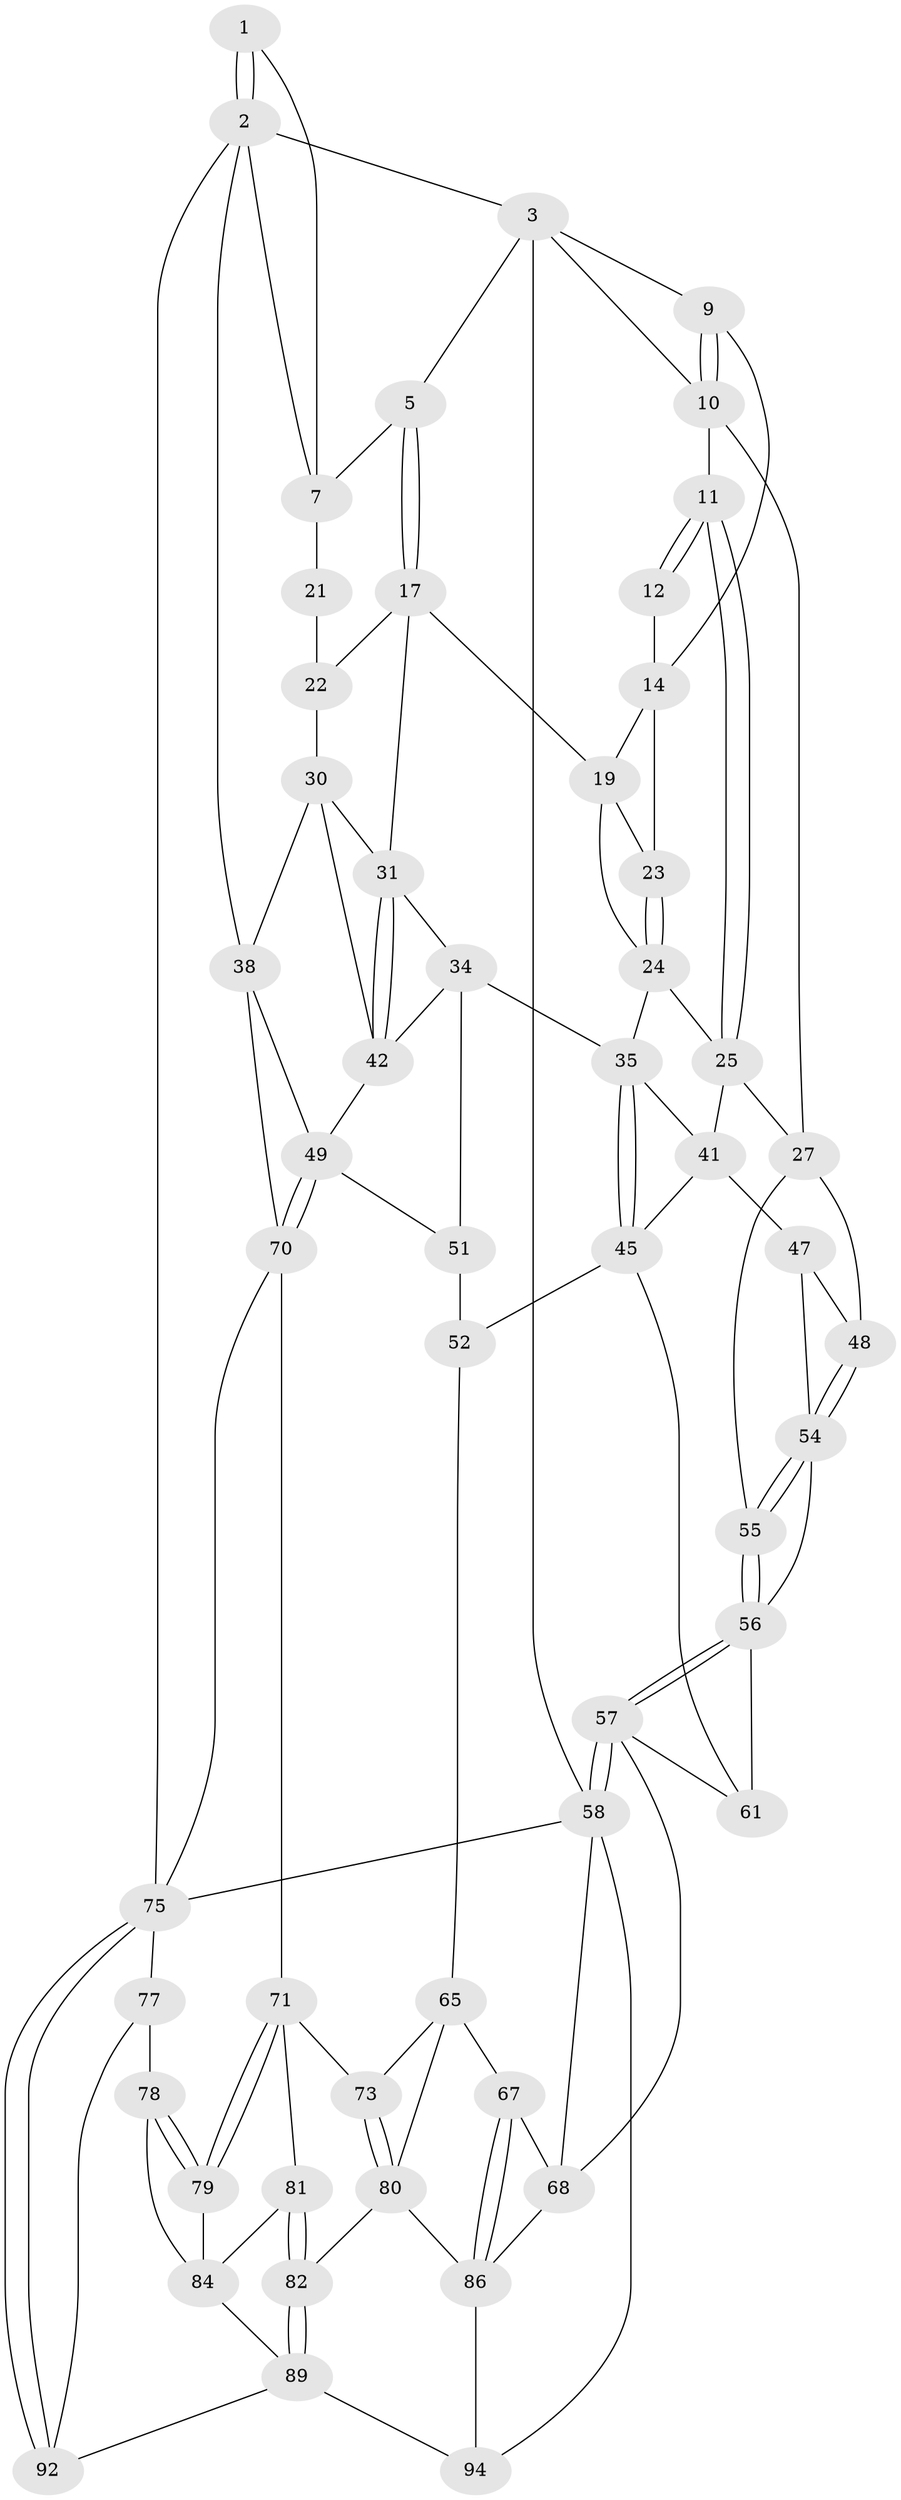 // original degree distribution, {3: 0.0425531914893617, 6: 0.18085106382978725, 5: 0.6170212765957447, 4: 0.1595744680851064}
// Generated by graph-tools (version 1.1) at 2025/11/02/27/25 16:11:53]
// undirected, 55 vertices, 120 edges
graph export_dot {
graph [start="1"]
  node [color=gray90,style=filled];
  1 [pos="+0.8527650724500474+0"];
  2 [pos="+1+0",super="+37"];
  3 [pos="+0+0",super="+4"];
  5 [pos="+0.5749255356711509+0",super="+6"];
  7 [pos="+0.9589111753955458+0.2554448777517386",super="+8"];
  9 [pos="+0.29559848240913716+0.028259492080640717",super="+13"];
  10 [pos="+0.11968158443855682+0.06734840410290907",super="+16"];
  11 [pos="+0.21136620018505034+0.14698047422348628"];
  12 [pos="+0.2743208912025964+0.07948484703562385"];
  14 [pos="+0.35494154480499246+0.11894299119820023",super="+15"];
  17 [pos="+0.6159359353788181+0.02081602109918911",super="+18"];
  19 [pos="+0.4690831229076872+0.21458714989887845",super="+20"];
  21 [pos="+0.80153172420857+0.16350717475366486"];
  22 [pos="+0.6394565807258663+0.04283085053676552",super="+29"];
  23 [pos="+0.29716347939262455+0.18984601482738028"];
  24 [pos="+0.26535134012063116+0.23789341389801835",super="+33"];
  25 [pos="+0.2581740344809496+0.23544969930031165",super="+26"];
  27 [pos="+0.06438510399168286+0.29865445888450115",super="+28"];
  30 [pos="+0.6747930094799584+0.30897008063833575",super="+40"];
  31 [pos="+0.5402581292453535+0.28737393521445814",super="+32"];
  34 [pos="+0.4907800483144239+0.3449603482159684",super="+44"];
  35 [pos="+0.33780353286607484+0.39287245967839074",super="+36"];
  38 [pos="+1+0.35753998895014294",super="+39"];
  41 [pos="+0.18446590729142212+0.3740202768865094",super="+46"];
  42 [pos="+0.6374924487354116+0.4011891657537813",super="+43"];
  45 [pos="+0.32551586203338095+0.4315084976714794",super="+53"];
  47 [pos="+0.14660281010945522+0.49375986923488846"];
  48 [pos="+0.10132928999498401+0.45605807886612887"];
  49 [pos="+0.6731098887892387+0.5649325506417615",super="+50"];
  51 [pos="+0.47154652773203276+0.4968430607181261",super="+60"];
  52 [pos="+0.414230902496338+0.5302038966289173",super="+64"];
  54 [pos="+0+0.5227881825838377",super="+63"];
  55 [pos="+0+0.5654310831129522"];
  56 [pos="+0+0.702691435764656",super="+62"];
  57 [pos="+0+0.7051684567369144",super="+69"];
  58 [pos="+0+0.7888932602496397",super="+59"];
  61 [pos="+0.2704353488853395+0.6853366796111501"];
  65 [pos="+0.5158298116976988+0.6766419773052456",super="+66"];
  67 [pos="+0.28908548641551085+0.7449652712729399"];
  68 [pos="+0.2845942258608056+0.7377439805456422",super="+85"];
  70 [pos="+0.7157744134097052+0.6412416944228049",super="+74"];
  71 [pos="+0.7074193577868777+0.7023714481896117",super="+72"];
  73 [pos="+0.5571425756859882+0.7313709983764235"];
  75 [pos="+1+1",super="+76"];
  77 [pos="+0.9980705357404472+0.7563104004355199",super="+91"];
  78 [pos="+0.9902323469977058+0.7611405564730888",super="+90"];
  79 [pos="+0.8323812862778537+0.7903302205963719"];
  80 [pos="+0.527329486931664+0.8698784702006871",super="+83"];
  81 [pos="+0.6749694573630359+0.8474591674004386"];
  82 [pos="+0.5684017655361716+0.9267527387796988"];
  84 [pos="+0.7461338863862936+0.8684663416526476",super="+88"];
  86 [pos="+0.2543138659903241+0.947882018350133",super="+87"];
  89 [pos="+0.6317217671479812+1",super="+93"];
  92 [pos="+0.8927206065595903+1"];
  94 [pos="+0.24079813898489183+1"];
  1 -- 2;
  1 -- 2;
  1 -- 7;
  2 -- 3;
  2 -- 75;
  2 -- 38;
  2 -- 7;
  3 -- 5;
  3 -- 58;
  3 -- 10;
  3 -- 9;
  5 -- 17;
  5 -- 17;
  5 -- 7;
  7 -- 21;
  9 -- 10;
  9 -- 10;
  9 -- 14;
  10 -- 11;
  10 -- 27;
  11 -- 12;
  11 -- 12;
  11 -- 25;
  11 -- 25;
  12 -- 14;
  14 -- 23;
  14 -- 19;
  17 -- 22;
  17 -- 19;
  17 -- 31;
  19 -- 24;
  19 -- 23;
  21 -- 22 [weight=2];
  22 -- 30;
  23 -- 24;
  23 -- 24;
  24 -- 25;
  24 -- 35;
  25 -- 27;
  25 -- 41;
  27 -- 48;
  27 -- 55;
  30 -- 31;
  30 -- 38;
  30 -- 42;
  31 -- 42;
  31 -- 42;
  31 -- 34;
  34 -- 35;
  34 -- 51;
  34 -- 42;
  35 -- 45;
  35 -- 45;
  35 -- 41;
  38 -- 49;
  38 -- 70;
  41 -- 45;
  41 -- 47;
  42 -- 49;
  45 -- 61;
  45 -- 52;
  47 -- 48;
  47 -- 54;
  48 -- 54;
  48 -- 54;
  49 -- 70;
  49 -- 70;
  49 -- 51;
  51 -- 52 [weight=2];
  52 -- 65;
  54 -- 55;
  54 -- 55;
  54 -- 56;
  55 -- 56;
  55 -- 56;
  56 -- 57;
  56 -- 57;
  56 -- 61;
  57 -- 58;
  57 -- 58;
  57 -- 68;
  57 -- 61;
  58 -- 68;
  58 -- 75;
  58 -- 94;
  65 -- 73;
  65 -- 80;
  65 -- 67;
  67 -- 68;
  67 -- 86;
  67 -- 86;
  68 -- 86;
  70 -- 71;
  70 -- 75;
  71 -- 79;
  71 -- 79;
  71 -- 73;
  71 -- 81;
  73 -- 80;
  73 -- 80;
  75 -- 92;
  75 -- 92;
  75 -- 77;
  77 -- 78 [weight=2];
  77 -- 92;
  78 -- 79;
  78 -- 79;
  78 -- 84;
  79 -- 84;
  80 -- 82;
  80 -- 86;
  81 -- 82;
  81 -- 82;
  81 -- 84;
  82 -- 89;
  82 -- 89;
  84 -- 89;
  86 -- 94;
  89 -- 92;
  89 -- 94;
}
